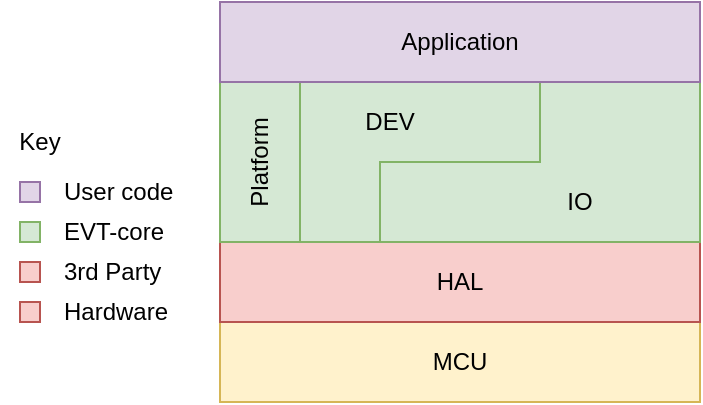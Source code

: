 <mxfile version="14.5.10" type="device"><diagram id="OTQDkWtWltQfUDNMgb2T" name="Page-1"><mxGraphModel dx="541" dy="369" grid="1" gridSize="10" guides="1" tooltips="1" connect="1" arrows="1" fold="1" page="1" pageScale="1" pageWidth="850" pageHeight="1100" math="0" shadow="0"><root><mxCell id="0"/><mxCell id="1" parent="0"/><mxCell id="eOT2ECzR2QfQuKyLNf_6-1" value="MCU" style="rounded=0;whiteSpace=wrap;html=1;fillColor=#fff2cc;strokeColor=#d6b656;" vertex="1" parent="1"><mxGeometry x="320" y="280" width="240" height="40" as="geometry"/></mxCell><mxCell id="eOT2ECzR2QfQuKyLNf_6-2" value="HAL" style="rounded=0;whiteSpace=wrap;html=1;fillColor=#f8cecc;strokeColor=#b85450;" vertex="1" parent="1"><mxGeometry x="320" y="240" width="240" height="40" as="geometry"/></mxCell><mxCell id="eOT2ECzR2QfQuKyLNf_6-15" value="" style="shape=corner;whiteSpace=wrap;html=1;strokeColor=#82b366;rotation=-180;dx=80;dy=40;fillColor=#d5e8d4;" vertex="1" parent="1"><mxGeometry x="400" y="160" width="160" height="80" as="geometry"/></mxCell><mxCell id="eOT2ECzR2QfQuKyLNf_6-17" value="" style="shape=corner;whiteSpace=wrap;html=1;strokeColor=#82b366;dx=40;dy=40;fillColor=#d5e8d4;" vertex="1" parent="1"><mxGeometry x="360" y="160" width="120" height="80" as="geometry"/></mxCell><mxCell id="eOT2ECzR2QfQuKyLNf_6-18" value="DEV" style="text;html=1;strokeColor=none;fillColor=none;align=center;verticalAlign=middle;whiteSpace=wrap;rounded=0;" vertex="1" parent="1"><mxGeometry x="385" y="170" width="40" height="20" as="geometry"/></mxCell><mxCell id="eOT2ECzR2QfQuKyLNf_6-19" value="IO" style="text;html=1;strokeColor=none;fillColor=none;align=center;verticalAlign=middle;whiteSpace=wrap;rounded=0;" vertex="1" parent="1"><mxGeometry x="480" y="210" width="40" height="20" as="geometry"/></mxCell><mxCell id="eOT2ECzR2QfQuKyLNf_6-21" value="" style="rounded=0;whiteSpace=wrap;html=1;strokeColor=#82b366;fillColor=#d5e8d4;" vertex="1" parent="1"><mxGeometry x="320" y="160" width="40" height="80" as="geometry"/></mxCell><mxCell id="eOT2ECzR2QfQuKyLNf_6-23" value="Platform" style="text;html=1;strokeColor=none;fillColor=none;align=center;verticalAlign=middle;whiteSpace=wrap;rounded=0;rotation=-90;" vertex="1" parent="1"><mxGeometry x="320" y="190" width="40" height="20" as="geometry"/></mxCell><mxCell id="eOT2ECzR2QfQuKyLNf_6-24" value="Application" style="rounded=0;whiteSpace=wrap;html=1;strokeColor=#9673a6;fillColor=#e1d5e7;" vertex="1" parent="1"><mxGeometry x="320" y="120" width="240" height="40" as="geometry"/></mxCell><mxCell id="eOT2ECzR2QfQuKyLNf_6-27" value="Key" style="text;html=1;strokeColor=none;fillColor=none;align=center;verticalAlign=middle;whiteSpace=wrap;rounded=0;" vertex="1" parent="1"><mxGeometry x="210" y="180" width="40" height="20" as="geometry"/></mxCell><mxCell id="eOT2ECzR2QfQuKyLNf_6-29" value="" style="rounded=0;whiteSpace=wrap;html=1;strokeColor=#9673a6;fillColor=#e1d5e7;" vertex="1" parent="1"><mxGeometry x="220" y="210" width="10" height="10" as="geometry"/></mxCell><mxCell id="eOT2ECzR2QfQuKyLNf_6-30" value="User code" style="text;html=1;strokeColor=none;fillColor=none;align=left;verticalAlign=middle;whiteSpace=wrap;rounded=0;" vertex="1" parent="1"><mxGeometry x="240" y="205" width="60" height="20" as="geometry"/></mxCell><mxCell id="eOT2ECzR2QfQuKyLNf_6-34" value="" style="rounded=0;whiteSpace=wrap;html=1;strokeColor=#82b366;fillColor=#d5e8d4;" vertex="1" parent="1"><mxGeometry x="220" y="230" width="10" height="10" as="geometry"/></mxCell><mxCell id="eOT2ECzR2QfQuKyLNf_6-35" value="EVT-core" style="text;html=1;strokeColor=none;fillColor=none;align=left;verticalAlign=middle;whiteSpace=wrap;rounded=0;" vertex="1" parent="1"><mxGeometry x="240" y="225" width="60" height="20" as="geometry"/></mxCell><mxCell id="eOT2ECzR2QfQuKyLNf_6-36" value="" style="rounded=0;whiteSpace=wrap;html=1;strokeColor=#b85450;fillColor=#f8cecc;" vertex="1" parent="1"><mxGeometry x="220" y="250" width="10" height="10" as="geometry"/></mxCell><mxCell id="eOT2ECzR2QfQuKyLNf_6-39" value="3rd Party" style="text;html=1;strokeColor=none;fillColor=none;align=left;verticalAlign=middle;whiteSpace=wrap;rounded=0;" vertex="1" parent="1"><mxGeometry x="240" y="245" width="60" height="20" as="geometry"/></mxCell><mxCell id="eOT2ECzR2QfQuKyLNf_6-40" value="" style="rounded=0;whiteSpace=wrap;html=1;strokeColor=#b85450;fillColor=#f8cecc;" vertex="1" parent="1"><mxGeometry x="220" y="270" width="10" height="10" as="geometry"/></mxCell><mxCell id="eOT2ECzR2QfQuKyLNf_6-41" value="Hardware" style="text;html=1;strokeColor=none;fillColor=none;align=left;verticalAlign=middle;whiteSpace=wrap;rounded=0;" vertex="1" parent="1"><mxGeometry x="240" y="265" width="60" height="20" as="geometry"/></mxCell></root></mxGraphModel></diagram></mxfile>
